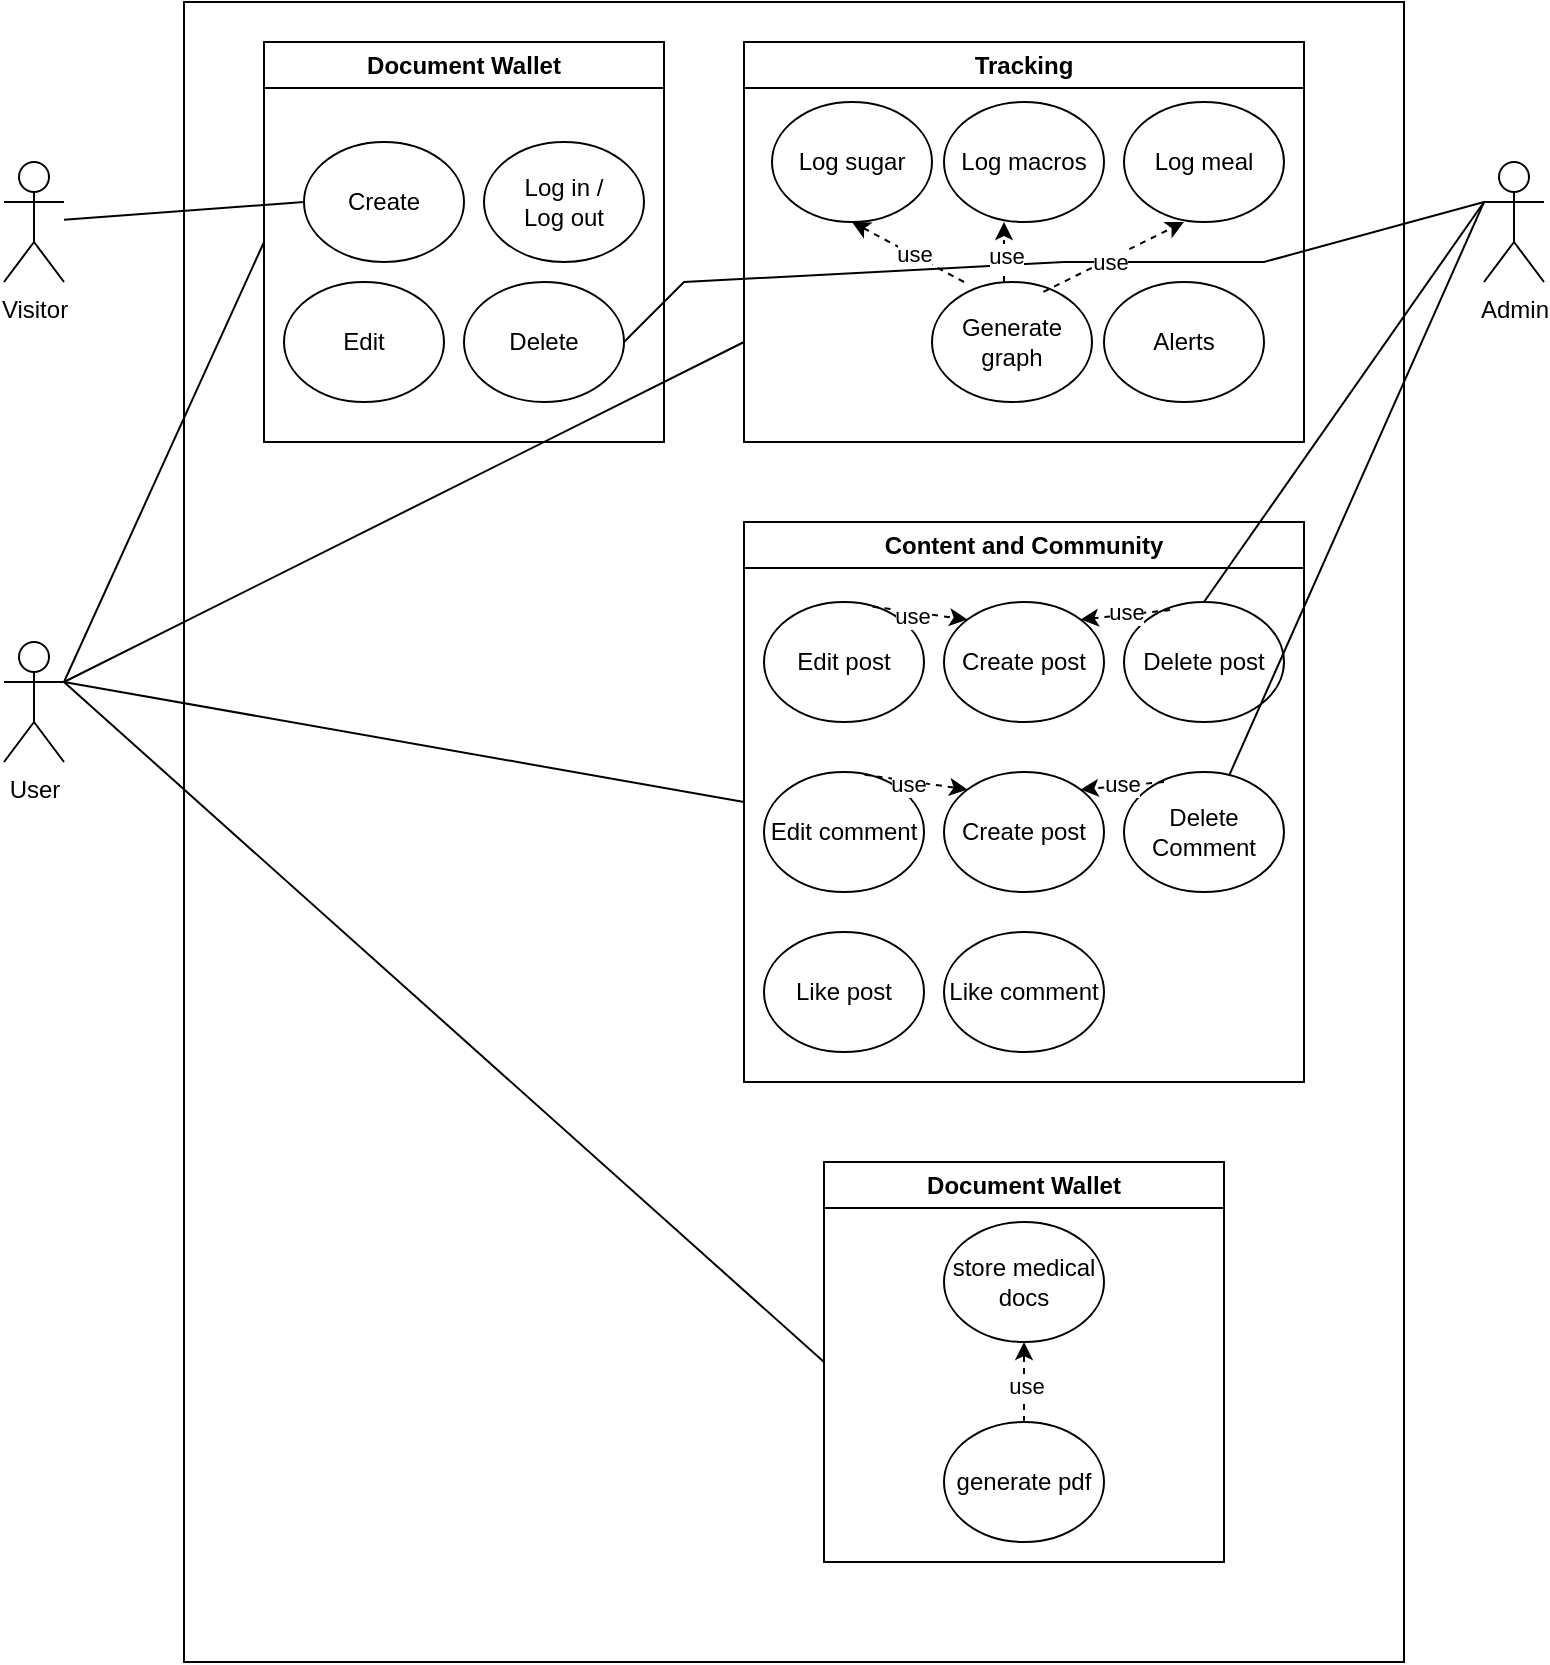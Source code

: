 <mxfile version="24.7.16">
  <diagram name="Seite-1" id="rAwoswsKqMgd6mMcUeBU">
    <mxGraphModel dx="778" dy="1075" grid="1" gridSize="10" guides="1" tooltips="1" connect="1" arrows="1" fold="1" page="1" pageScale="1" pageWidth="827" pageHeight="1169" math="0" shadow="0">
      <root>
        <mxCell id="0" />
        <mxCell id="1" parent="0" />
        <mxCell id="_CmcxGCt4wRFDWlJ2N3x-1" value="Account" style="swimlane;whiteSpace=wrap;html=1;" parent="1" vertex="1">
          <mxGeometry x="160" y="80" width="510" height="500" as="geometry" />
        </mxCell>
        <mxCell id="_CmcxGCt4wRFDWlJ2N3x-34" value="" style="rounded=0;whiteSpace=wrap;html=1;movable=0;resizable=0;rotatable=0;deletable=0;editable=0;locked=1;connectable=0;" parent="_CmcxGCt4wRFDWlJ2N3x-1" vertex="1">
          <mxGeometry x="-40" y="-20" width="610" height="830" as="geometry" />
        </mxCell>
        <mxCell id="_CmcxGCt4wRFDWlJ2N3x-5" value="Create" style="ellipse;whiteSpace=wrap;html=1;" parent="_CmcxGCt4wRFDWlJ2N3x-1" vertex="1">
          <mxGeometry x="20" y="50" width="80" height="60" as="geometry" />
        </mxCell>
        <mxCell id="_CmcxGCt4wRFDWlJ2N3x-7" value="Log in /&lt;br&gt;Log out" style="ellipse;whiteSpace=wrap;html=1;" parent="_CmcxGCt4wRFDWlJ2N3x-1" vertex="1">
          <mxGeometry x="110" y="50" width="80" height="60" as="geometry" />
        </mxCell>
        <mxCell id="_CmcxGCt4wRFDWlJ2N3x-35" value="Document Wallet" style="swimlane;whiteSpace=wrap;html=1;" parent="_CmcxGCt4wRFDWlJ2N3x-1" vertex="1">
          <mxGeometry width="200" height="200" as="geometry" />
        </mxCell>
        <mxCell id="_CmcxGCt4wRFDWlJ2N3x-6" value="Edit" style="ellipse;whiteSpace=wrap;html=1;" parent="_CmcxGCt4wRFDWlJ2N3x-35" vertex="1">
          <mxGeometry x="10" y="120" width="80" height="60" as="geometry" />
        </mxCell>
        <mxCell id="_CmcxGCt4wRFDWlJ2N3x-8" value="Delete" style="ellipse;whiteSpace=wrap;html=1;" parent="_CmcxGCt4wRFDWlJ2N3x-35" vertex="1">
          <mxGeometry x="100" y="120" width="80" height="60" as="geometry" />
        </mxCell>
        <mxCell id="_CmcxGCt4wRFDWlJ2N3x-38" style="edgeStyle=orthogonalEdgeStyle;rounded=0;orthogonalLoop=1;jettySize=auto;html=1;exitX=0.5;exitY=1;exitDx=0;exitDy=0;entryX=0.23;entryY=0.265;entryDx=0;entryDy=0;entryPerimeter=0;" parent="_CmcxGCt4wRFDWlJ2N3x-1" source="_CmcxGCt4wRFDWlJ2N3x-35" target="_CmcxGCt4wRFDWlJ2N3x-34" edge="1">
          <mxGeometry relative="1" as="geometry" />
        </mxCell>
        <mxCell id="_CmcxGCt4wRFDWlJ2N3x-10" value="Generate graph" style="ellipse;whiteSpace=wrap;html=1;" parent="_CmcxGCt4wRFDWlJ2N3x-1" vertex="1">
          <mxGeometry x="334" y="120" width="80" height="60" as="geometry" />
        </mxCell>
        <mxCell id="_CmcxGCt4wRFDWlJ2N3x-13" value="Log meal" style="ellipse;whiteSpace=wrap;html=1;" parent="_CmcxGCt4wRFDWlJ2N3x-1" vertex="1">
          <mxGeometry x="430" y="30" width="80" height="60" as="geometry" />
        </mxCell>
        <mxCell id="_CmcxGCt4wRFDWlJ2N3x-9" value="Log sugar" style="ellipse;whiteSpace=wrap;html=1;" parent="_CmcxGCt4wRFDWlJ2N3x-1" vertex="1">
          <mxGeometry x="254" y="30" width="80" height="60" as="geometry" />
        </mxCell>
        <mxCell id="_CmcxGCt4wRFDWlJ2N3x-55" value="" style="endArrow=classic;html=1;rounded=0;dashed=1;exitX=0.5;exitY=1;exitDx=0;exitDy=0;entryX=0.5;entryY=1;entryDx=0;entryDy=0;" parent="_CmcxGCt4wRFDWlJ2N3x-1" target="_CmcxGCt4wRFDWlJ2N3x-9" edge="1">
          <mxGeometry relative="1" as="geometry">
            <mxPoint x="350" y="120" as="sourcePoint" />
            <mxPoint x="310" y="-40" as="targetPoint" />
          </mxGeometry>
        </mxCell>
        <mxCell id="_CmcxGCt4wRFDWlJ2N3x-60" value="use" style="edgeLabel;html=1;align=center;verticalAlign=middle;resizable=0;points=[];" parent="_CmcxGCt4wRFDWlJ2N3x-55" vertex="1" connectable="0">
          <mxGeometry x="-0.087" y="-1" relative="1" as="geometry">
            <mxPoint as="offset" />
          </mxGeometry>
        </mxCell>
        <mxCell id="_CmcxGCt4wRFDWlJ2N3x-12" value="Log macros" style="ellipse;whiteSpace=wrap;html=1;" parent="_CmcxGCt4wRFDWlJ2N3x-1" vertex="1">
          <mxGeometry x="340" y="30" width="80" height="60" as="geometry" />
        </mxCell>
        <mxCell id="_CmcxGCt4wRFDWlJ2N3x-14" value="Alerts" style="ellipse;whiteSpace=wrap;html=1;" parent="_CmcxGCt4wRFDWlJ2N3x-1" vertex="1">
          <mxGeometry x="420" y="120" width="80" height="60" as="geometry" />
        </mxCell>
        <mxCell id="_CmcxGCt4wRFDWlJ2N3x-23" value="Delete post" style="ellipse;whiteSpace=wrap;html=1;" parent="_CmcxGCt4wRFDWlJ2N3x-1" vertex="1">
          <mxGeometry x="430" y="280" width="80" height="60" as="geometry" />
        </mxCell>
        <mxCell id="_CmcxGCt4wRFDWlJ2N3x-20" value="Edit comment" style="ellipse;whiteSpace=wrap;html=1;" parent="_CmcxGCt4wRFDWlJ2N3x-1" vertex="1">
          <mxGeometry x="250" y="365" width="80" height="60" as="geometry" />
        </mxCell>
        <mxCell id="_CmcxGCt4wRFDWlJ2N3x-25" value="Delete Comment" style="ellipse;whiteSpace=wrap;html=1;" parent="_CmcxGCt4wRFDWlJ2N3x-1" vertex="1">
          <mxGeometry x="430" y="365" width="80" height="60" as="geometry" />
        </mxCell>
        <mxCell id="_CmcxGCt4wRFDWlJ2N3x-73" value="Create post" style="ellipse;whiteSpace=wrap;html=1;" parent="_CmcxGCt4wRFDWlJ2N3x-1" vertex="1">
          <mxGeometry x="340" y="365" width="80" height="60" as="geometry" />
        </mxCell>
        <mxCell id="_CmcxGCt4wRFDWlJ2N3x-76" value="" style="endArrow=classic;html=1;rounded=0;dashed=1;entryX=0;entryY=0;entryDx=0;entryDy=0;exitX=0.629;exitY=0.022;exitDx=0;exitDy=0;exitPerimeter=0;" parent="_CmcxGCt4wRFDWlJ2N3x-1" source="_CmcxGCt4wRFDWlJ2N3x-20" target="_CmcxGCt4wRFDWlJ2N3x-73" edge="1">
          <mxGeometry relative="1" as="geometry">
            <mxPoint x="314" y="292" as="sourcePoint" />
            <mxPoint x="362" y="299" as="targetPoint" />
          </mxGeometry>
        </mxCell>
        <mxCell id="_CmcxGCt4wRFDWlJ2N3x-77" value="use" style="edgeLabel;html=1;align=center;verticalAlign=middle;resizable=0;points=[];" parent="_CmcxGCt4wRFDWlJ2N3x-76" vertex="1" connectable="0">
          <mxGeometry x="-0.087" y="-1" relative="1" as="geometry">
            <mxPoint x="-2" as="offset" />
          </mxGeometry>
        </mxCell>
        <mxCell id="_CmcxGCt4wRFDWlJ2N3x-3" value="Tracking" style="swimlane;whiteSpace=wrap;html=1;" parent="1" vertex="1">
          <mxGeometry x="400" y="80" width="280" height="200" as="geometry" />
        </mxCell>
        <mxCell id="_CmcxGCt4wRFDWlJ2N3x-4" value="Document Wallet" style="swimlane;whiteSpace=wrap;html=1;" parent="1" vertex="1">
          <mxGeometry x="440" y="640" width="200" height="200" as="geometry" />
        </mxCell>
        <mxCell id="_CmcxGCt4wRFDWlJ2N3x-28" value="store medical docs" style="ellipse;whiteSpace=wrap;html=1;" parent="_CmcxGCt4wRFDWlJ2N3x-4" vertex="1">
          <mxGeometry x="60" y="30" width="80" height="60" as="geometry" />
        </mxCell>
        <mxCell id="_CmcxGCt4wRFDWlJ2N3x-31" value="generate pdf" style="ellipse;whiteSpace=wrap;html=1;" parent="_CmcxGCt4wRFDWlJ2N3x-4" vertex="1">
          <mxGeometry x="60" y="130" width="80" height="60" as="geometry" />
        </mxCell>
        <mxCell id="_CmcxGCt4wRFDWlJ2N3x-80" value="" style="endArrow=classic;html=1;rounded=0;dashed=1;exitX=0.5;exitY=0;exitDx=0;exitDy=0;entryX=0.5;entryY=1;entryDx=0;entryDy=0;" parent="_CmcxGCt4wRFDWlJ2N3x-4" source="_CmcxGCt4wRFDWlJ2N3x-31" target="_CmcxGCt4wRFDWlJ2N3x-28" edge="1">
          <mxGeometry relative="1" as="geometry">
            <mxPoint x="24" y="-460" as="sourcePoint" />
            <mxPoint x="80" y="-430" as="targetPoint" />
          </mxGeometry>
        </mxCell>
        <mxCell id="_CmcxGCt4wRFDWlJ2N3x-81" value="use" style="edgeLabel;html=1;align=center;verticalAlign=middle;resizable=0;points=[];" parent="_CmcxGCt4wRFDWlJ2N3x-80" vertex="1" connectable="0">
          <mxGeometry x="-0.087" y="-1" relative="1" as="geometry">
            <mxPoint as="offset" />
          </mxGeometry>
        </mxCell>
        <mxCell id="_CmcxGCt4wRFDWlJ2N3x-18" value="Content and Community" style="swimlane;whiteSpace=wrap;html=1;" parent="1" vertex="1">
          <mxGeometry x="400" y="320" width="280" height="280" as="geometry" />
        </mxCell>
        <mxCell id="_CmcxGCt4wRFDWlJ2N3x-22" value="Create post" style="ellipse;whiteSpace=wrap;html=1;" parent="_CmcxGCt4wRFDWlJ2N3x-18" vertex="1">
          <mxGeometry x="100" y="40" width="80" height="60" as="geometry" />
        </mxCell>
        <mxCell id="_CmcxGCt4wRFDWlJ2N3x-26" value="Like comment" style="ellipse;whiteSpace=wrap;html=1;" parent="_CmcxGCt4wRFDWlJ2N3x-18" vertex="1">
          <mxGeometry x="100" y="205" width="80" height="60" as="geometry" />
        </mxCell>
        <mxCell id="_CmcxGCt4wRFDWlJ2N3x-19" value="Edit post" style="ellipse;whiteSpace=wrap;html=1;" parent="_CmcxGCt4wRFDWlJ2N3x-18" vertex="1">
          <mxGeometry x="10" y="40" width="80" height="60" as="geometry" />
        </mxCell>
        <mxCell id="_CmcxGCt4wRFDWlJ2N3x-68" value="" style="endArrow=classic;html=1;rounded=0;dashed=1;exitX=0.679;exitY=0.039;exitDx=0;exitDy=0;entryX=0;entryY=0;entryDx=0;entryDy=0;exitPerimeter=0;" parent="_CmcxGCt4wRFDWlJ2N3x-18" source="_CmcxGCt4wRFDWlJ2N3x-19" target="_CmcxGCt4wRFDWlJ2N3x-22" edge="1">
          <mxGeometry relative="1" as="geometry">
            <mxPoint x="74" y="-130" as="sourcePoint" />
            <mxPoint x="130" y="-100" as="targetPoint" />
          </mxGeometry>
        </mxCell>
        <mxCell id="_CmcxGCt4wRFDWlJ2N3x-69" value="use" style="edgeLabel;html=1;align=center;verticalAlign=middle;resizable=0;points=[];" parent="_CmcxGCt4wRFDWlJ2N3x-68" vertex="1" connectable="0">
          <mxGeometry x="-0.087" y="-1" relative="1" as="geometry">
            <mxPoint x="-2" as="offset" />
          </mxGeometry>
        </mxCell>
        <mxCell id="_CmcxGCt4wRFDWlJ2N3x-21" value="Like post" style="ellipse;whiteSpace=wrap;html=1;" parent="_CmcxGCt4wRFDWlJ2N3x-18" vertex="1">
          <mxGeometry x="10" y="205" width="80" height="60" as="geometry" />
        </mxCell>
        <object label="Visitor" Visitor="" id="_CmcxGCt4wRFDWlJ2N3x-39">
          <mxCell style="shape=umlActor;verticalLabelPosition=bottom;verticalAlign=top;html=1;outlineConnect=0;" parent="1" vertex="1">
            <mxGeometry x="30" y="140" width="30" height="60" as="geometry" />
          </mxCell>
        </object>
        <mxCell id="_CmcxGCt4wRFDWlJ2N3x-40" value="User" style="shape=umlActor;verticalLabelPosition=bottom;verticalAlign=top;html=1;outlineConnect=0;" parent="1" vertex="1">
          <mxGeometry x="30" y="380" width="30" height="60" as="geometry" />
        </mxCell>
        <mxCell id="_CmcxGCt4wRFDWlJ2N3x-44" value="Admin" style="shape=umlActor;verticalLabelPosition=bottom;verticalAlign=top;html=1;outlineConnect=0;" parent="1" vertex="1">
          <mxGeometry x="770" y="140" width="30" height="60" as="geometry" />
        </mxCell>
        <mxCell id="_CmcxGCt4wRFDWlJ2N3x-45" value="" style="endArrow=none;html=1;rounded=0;entryX=0;entryY=0.5;entryDx=0;entryDy=0;" parent="1" source="_CmcxGCt4wRFDWlJ2N3x-39" target="_CmcxGCt4wRFDWlJ2N3x-5" edge="1">
          <mxGeometry width="50" height="50" relative="1" as="geometry">
            <mxPoint x="320" y="540" as="sourcePoint" />
            <mxPoint x="90" y="250" as="targetPoint" />
          </mxGeometry>
        </mxCell>
        <mxCell id="_CmcxGCt4wRFDWlJ2N3x-46" value="" style="endArrow=none;html=1;rounded=0;entryX=0;entryY=0.5;entryDx=0;entryDy=0;" parent="1" target="_CmcxGCt4wRFDWlJ2N3x-35" edge="1">
          <mxGeometry width="50" height="50" relative="1" as="geometry">
            <mxPoint x="60" y="400" as="sourcePoint" />
            <mxPoint x="370" y="490" as="targetPoint" />
          </mxGeometry>
        </mxCell>
        <mxCell id="_CmcxGCt4wRFDWlJ2N3x-47" value="" style="endArrow=none;html=1;rounded=0;entryX=0;entryY=0.75;entryDx=0;entryDy=0;" parent="1" target="_CmcxGCt4wRFDWlJ2N3x-3" edge="1">
          <mxGeometry width="50" height="50" relative="1" as="geometry">
            <mxPoint x="60" y="400" as="sourcePoint" />
            <mxPoint x="370" y="490" as="targetPoint" />
          </mxGeometry>
        </mxCell>
        <mxCell id="_CmcxGCt4wRFDWlJ2N3x-48" value="" style="endArrow=none;html=1;rounded=0;entryX=0;entryY=0.5;entryDx=0;entryDy=0;" parent="1" target="_CmcxGCt4wRFDWlJ2N3x-18" edge="1">
          <mxGeometry width="50" height="50" relative="1" as="geometry">
            <mxPoint x="60" y="400" as="sourcePoint" />
            <mxPoint x="370" y="490" as="targetPoint" />
          </mxGeometry>
        </mxCell>
        <mxCell id="_CmcxGCt4wRFDWlJ2N3x-49" value="" style="endArrow=none;html=1;rounded=0;exitX=0;exitY=0.5;exitDx=0;exitDy=0;" parent="1" source="_CmcxGCt4wRFDWlJ2N3x-4" edge="1">
          <mxGeometry width="50" height="50" relative="1" as="geometry">
            <mxPoint x="110" y="540" as="sourcePoint" />
            <mxPoint x="60" y="400" as="targetPoint" />
          </mxGeometry>
        </mxCell>
        <mxCell id="_CmcxGCt4wRFDWlJ2N3x-50" value="" style="endArrow=none;html=1;rounded=0;entryX=0;entryY=0.333;entryDx=0;entryDy=0;entryPerimeter=0;exitX=0.5;exitY=0;exitDx=0;exitDy=0;" parent="1" source="_CmcxGCt4wRFDWlJ2N3x-23" target="_CmcxGCt4wRFDWlJ2N3x-44" edge="1">
          <mxGeometry width="50" height="50" relative="1" as="geometry">
            <mxPoint x="490" y="620" as="sourcePoint" />
            <mxPoint x="760" y="170" as="targetPoint" />
          </mxGeometry>
        </mxCell>
        <mxCell id="_CmcxGCt4wRFDWlJ2N3x-51" value="" style="endArrow=none;html=1;rounded=0;" parent="1" source="_CmcxGCt4wRFDWlJ2N3x-25" edge="1">
          <mxGeometry width="50" height="50" relative="1" as="geometry">
            <mxPoint x="490" y="620" as="sourcePoint" />
            <mxPoint x="770" y="160" as="targetPoint" />
          </mxGeometry>
        </mxCell>
        <mxCell id="_CmcxGCt4wRFDWlJ2N3x-52" value="" style="endArrow=none;html=1;rounded=0;entryX=1;entryY=0.5;entryDx=0;entryDy=0;exitX=0;exitY=0.333;exitDx=0;exitDy=0;exitPerimeter=0;" parent="1" source="_CmcxGCt4wRFDWlJ2N3x-44" target="_CmcxGCt4wRFDWlJ2N3x-8" edge="1">
          <mxGeometry width="50" height="50" relative="1" as="geometry">
            <mxPoint x="490" y="750" as="sourcePoint" />
            <mxPoint x="540" y="700" as="targetPoint" />
            <Array as="points">
              <mxPoint x="660" y="190" />
              <mxPoint x="560" y="190" />
              <mxPoint x="370" y="200" />
            </Array>
          </mxGeometry>
        </mxCell>
        <mxCell id="_CmcxGCt4wRFDWlJ2N3x-62" value="" style="endArrow=classic;html=1;rounded=0;dashed=1;" parent="1" edge="1">
          <mxGeometry relative="1" as="geometry">
            <mxPoint x="530" y="200" as="sourcePoint" />
            <mxPoint x="530" y="170" as="targetPoint" />
          </mxGeometry>
        </mxCell>
        <mxCell id="_CmcxGCt4wRFDWlJ2N3x-63" value="use" style="edgeLabel;html=1;align=center;verticalAlign=middle;resizable=0;points=[];" parent="_CmcxGCt4wRFDWlJ2N3x-62" vertex="1" connectable="0">
          <mxGeometry x="-0.087" y="-1" relative="1" as="geometry">
            <mxPoint as="offset" />
          </mxGeometry>
        </mxCell>
        <mxCell id="_CmcxGCt4wRFDWlJ2N3x-64" value="" style="endArrow=classic;html=1;rounded=0;dashed=1;exitX=0.696;exitY=0.083;exitDx=0;exitDy=0;exitPerimeter=0;" parent="1" source="_CmcxGCt4wRFDWlJ2N3x-10" edge="1">
          <mxGeometry relative="1" as="geometry">
            <mxPoint x="550" y="200" as="sourcePoint" />
            <mxPoint x="620" y="170" as="targetPoint" />
          </mxGeometry>
        </mxCell>
        <mxCell id="_CmcxGCt4wRFDWlJ2N3x-65" value="use" style="edgeLabel;html=1;align=center;verticalAlign=middle;resizable=0;points=[];" parent="_CmcxGCt4wRFDWlJ2N3x-64" vertex="1" connectable="0">
          <mxGeometry x="-0.087" y="-1" relative="1" as="geometry">
            <mxPoint as="offset" />
          </mxGeometry>
        </mxCell>
        <mxCell id="_CmcxGCt4wRFDWlJ2N3x-78" value="" style="endArrow=classic;html=1;rounded=0;dashed=1;exitX=1;exitY=0;exitDx=0;exitDy=0;entryX=1;entryY=0;entryDx=0;entryDy=0;" parent="1" target="_CmcxGCt4wRFDWlJ2N3x-73" edge="1">
          <mxGeometry relative="1" as="geometry">
            <mxPoint x="610" y="450" as="sourcePoint" />
            <mxPoint x="530" y="390" as="targetPoint" />
          </mxGeometry>
        </mxCell>
        <mxCell id="_CmcxGCt4wRFDWlJ2N3x-79" value="use" style="edgeLabel;html=1;align=center;verticalAlign=middle;resizable=0;points=[];" parent="_CmcxGCt4wRFDWlJ2N3x-78" vertex="1" connectable="0">
          <mxGeometry x="-0.087" y="-1" relative="1" as="geometry">
            <mxPoint x="-2" as="offset" />
          </mxGeometry>
        </mxCell>
        <mxCell id="_CmcxGCt4wRFDWlJ2N3x-71" value="" style="endArrow=classic;html=1;rounded=0;dashed=1;entryX=1;entryY=0;entryDx=0;entryDy=0;exitX=0.288;exitY=0.067;exitDx=0;exitDy=0;exitPerimeter=0;" parent="1" source="_CmcxGCt4wRFDWlJ2N3x-23" target="_CmcxGCt4wRFDWlJ2N3x-22" edge="1">
          <mxGeometry relative="1" as="geometry">
            <mxPoint x="474" y="372" as="sourcePoint" />
            <mxPoint x="522" y="379" as="targetPoint" />
          </mxGeometry>
        </mxCell>
        <mxCell id="_CmcxGCt4wRFDWlJ2N3x-72" value="use" style="edgeLabel;html=1;align=center;verticalAlign=middle;resizable=0;points=[];" parent="_CmcxGCt4wRFDWlJ2N3x-71" vertex="1" connectable="0">
          <mxGeometry x="-0.087" y="-1" relative="1" as="geometry">
            <mxPoint x="-2" as="offset" />
          </mxGeometry>
        </mxCell>
      </root>
    </mxGraphModel>
  </diagram>
</mxfile>
